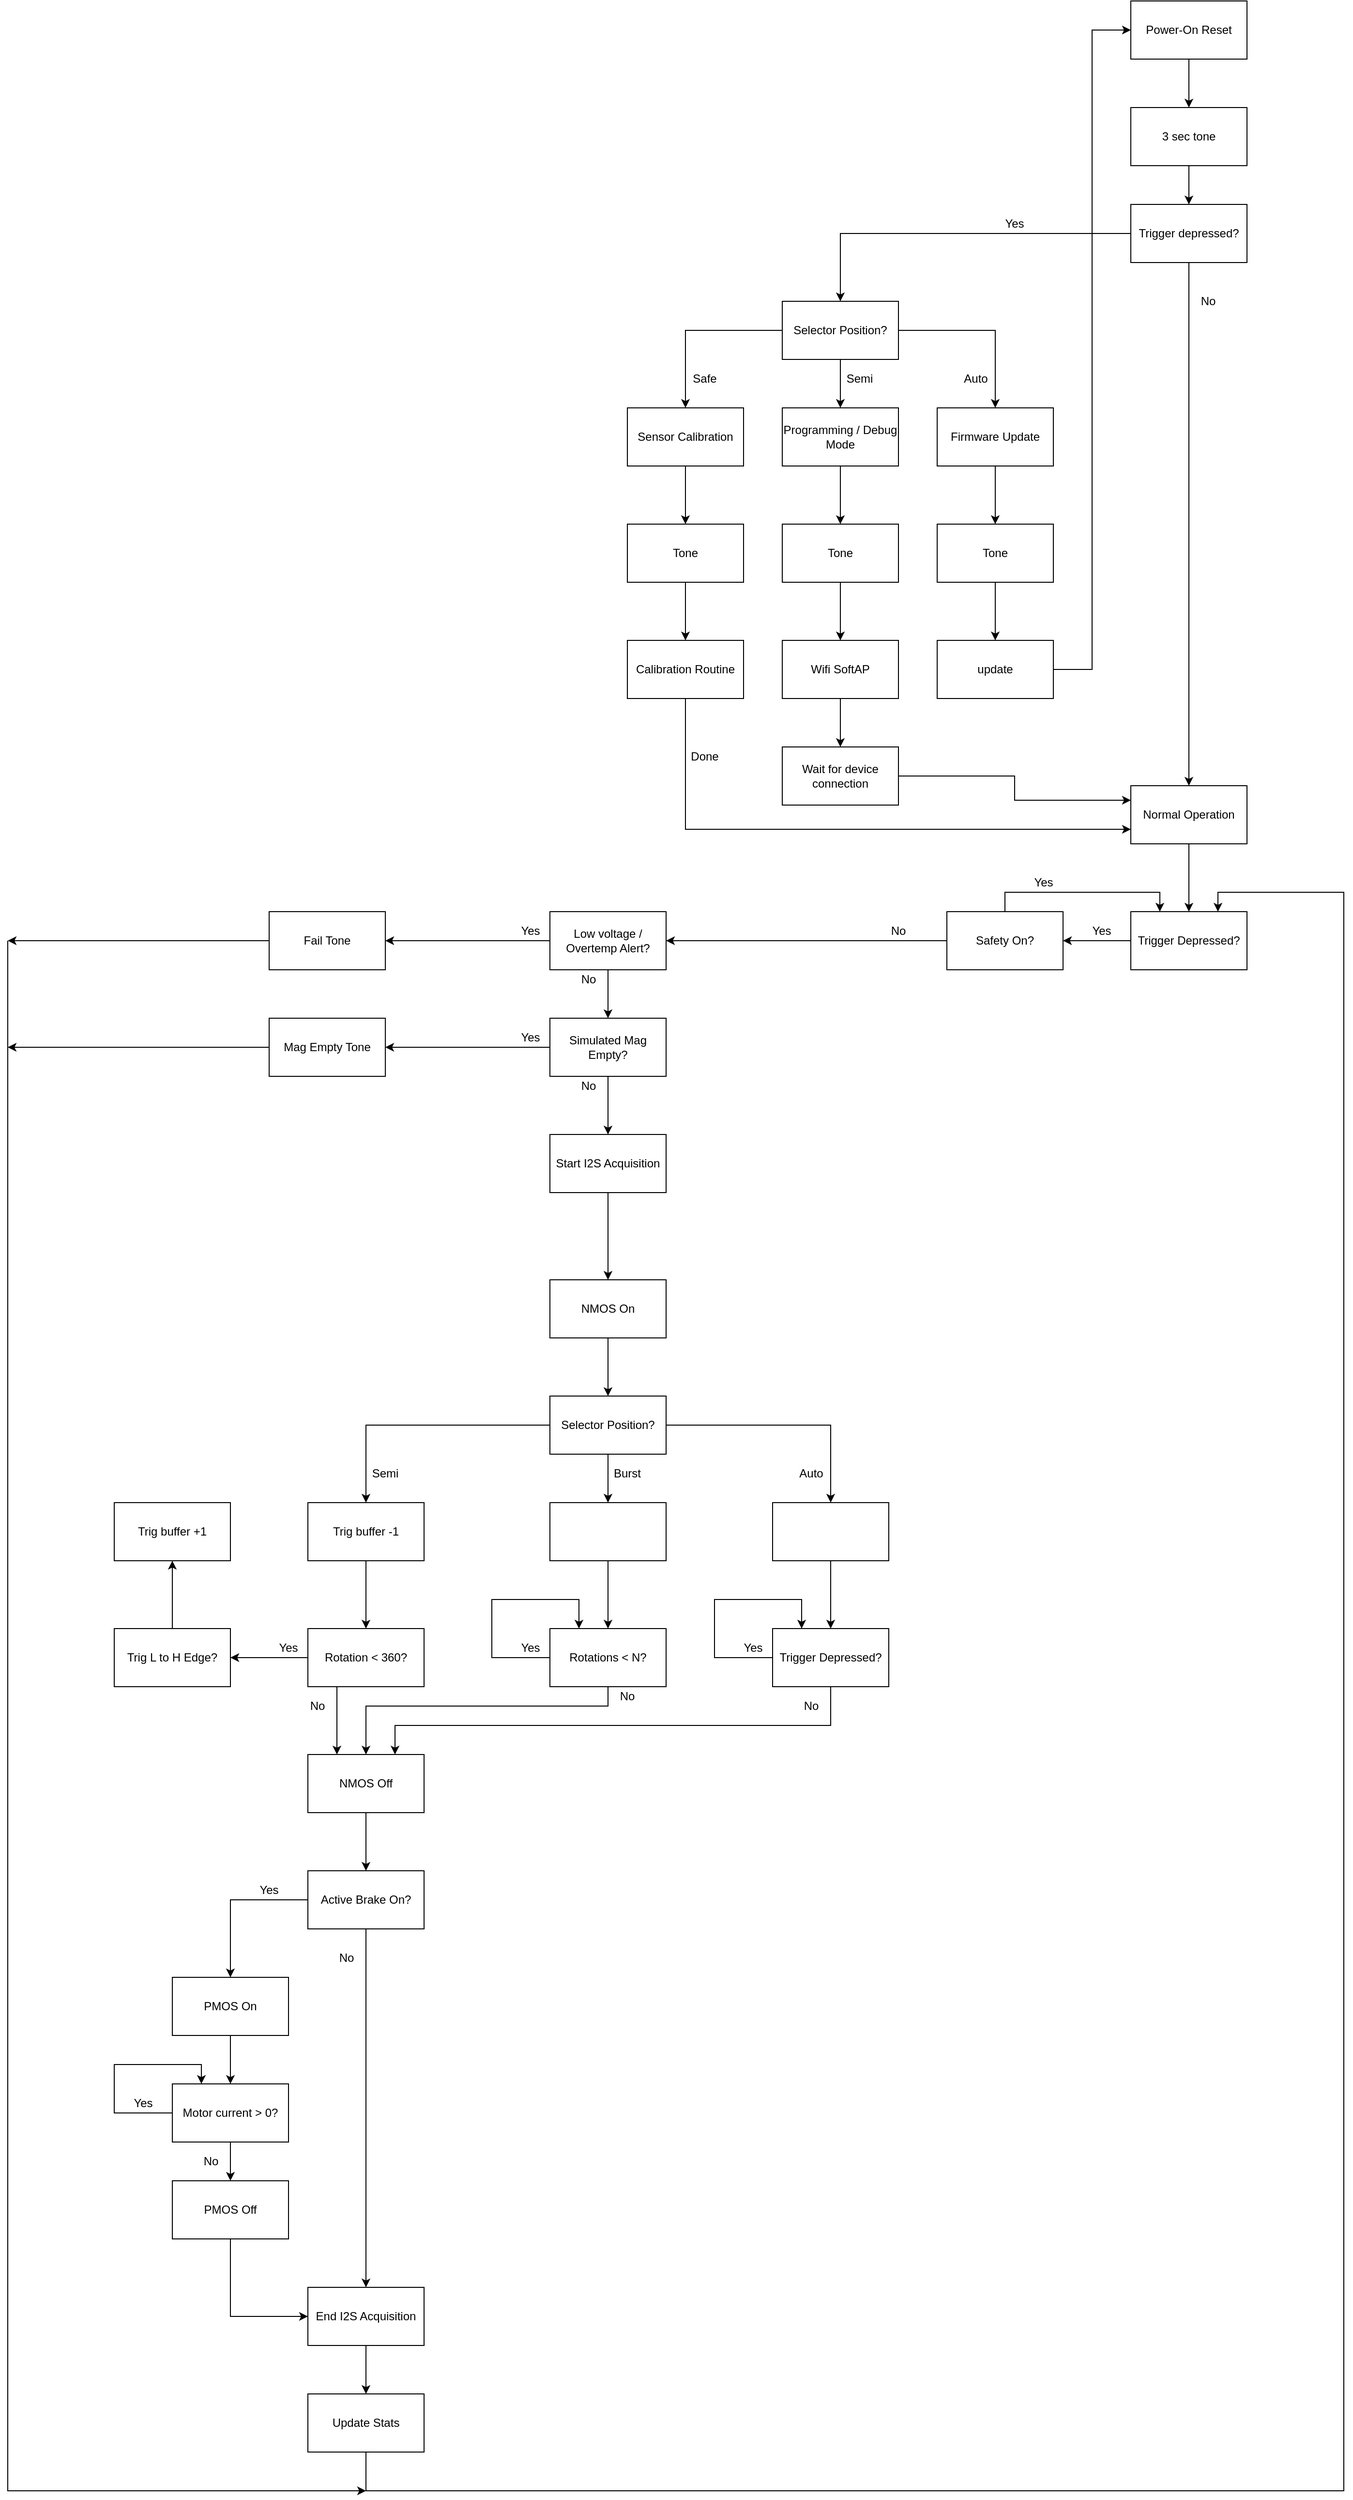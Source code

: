 <mxfile version="14.4.9" type="github">
  <diagram id="WMBPsuQFbYjYbgNdxT7f" name="Page-1">
    <mxGraphModel dx="2333" dy="793" grid="1" gridSize="10" guides="1" tooltips="1" connect="1" arrows="1" fold="1" page="1" pageScale="1" pageWidth="850" pageHeight="1100" math="0" shadow="0">
      <root>
        <mxCell id="0" />
        <mxCell id="1" parent="0" />
        <mxCell id="tKCWbL_69cfX9Ard-zvV-7" style="edgeStyle=orthogonalEdgeStyle;rounded=0;orthogonalLoop=1;jettySize=auto;html=1;exitX=0.5;exitY=1;exitDx=0;exitDy=0;entryX=0.5;entryY=0;entryDx=0;entryDy=0;" edge="1" parent="1" source="tKCWbL_69cfX9Ard-zvV-1" target="tKCWbL_69cfX9Ard-zvV-2">
          <mxGeometry relative="1" as="geometry" />
        </mxCell>
        <mxCell id="tKCWbL_69cfX9Ard-zvV-1" value="Power-On Reset" style="rounded=0;whiteSpace=wrap;html=1;" vertex="1" parent="1">
          <mxGeometry x="530" y="30" width="120" height="60" as="geometry" />
        </mxCell>
        <mxCell id="tKCWbL_69cfX9Ard-zvV-8" style="edgeStyle=orthogonalEdgeStyle;rounded=0;orthogonalLoop=1;jettySize=auto;html=1;exitX=0.5;exitY=1;exitDx=0;exitDy=0;entryX=0.5;entryY=0;entryDx=0;entryDy=0;" edge="1" parent="1" source="tKCWbL_69cfX9Ard-zvV-2" target="tKCWbL_69cfX9Ard-zvV-3">
          <mxGeometry relative="1" as="geometry" />
        </mxCell>
        <mxCell id="tKCWbL_69cfX9Ard-zvV-2" value="3 sec tone" style="rounded=0;whiteSpace=wrap;html=1;" vertex="1" parent="1">
          <mxGeometry x="530" y="140" width="120" height="60" as="geometry" />
        </mxCell>
        <mxCell id="tKCWbL_69cfX9Ard-zvV-15" style="edgeStyle=orthogonalEdgeStyle;rounded=0;orthogonalLoop=1;jettySize=auto;html=1;exitX=0;exitY=0.5;exitDx=0;exitDy=0;entryX=0.5;entryY=0;entryDx=0;entryDy=0;" edge="1" parent="1" source="tKCWbL_69cfX9Ard-zvV-3" target="tKCWbL_69cfX9Ard-zvV-11">
          <mxGeometry relative="1" as="geometry" />
        </mxCell>
        <mxCell id="tKCWbL_69cfX9Ard-zvV-42" style="edgeStyle=orthogonalEdgeStyle;rounded=0;orthogonalLoop=1;jettySize=auto;html=1;exitX=0.5;exitY=1;exitDx=0;exitDy=0;entryX=0.5;entryY=0;entryDx=0;entryDy=0;" edge="1" parent="1" source="tKCWbL_69cfX9Ard-zvV-3" target="tKCWbL_69cfX9Ard-zvV-4">
          <mxGeometry relative="1" as="geometry" />
        </mxCell>
        <mxCell id="tKCWbL_69cfX9Ard-zvV-3" value="Trigger depressed?" style="rounded=0;whiteSpace=wrap;html=1;" vertex="1" parent="1">
          <mxGeometry x="530" y="240" width="120" height="60" as="geometry" />
        </mxCell>
        <mxCell id="tKCWbL_69cfX9Ard-zvV-66" style="edgeStyle=orthogonalEdgeStyle;rounded=0;orthogonalLoop=1;jettySize=auto;html=1;exitX=0.5;exitY=1;exitDx=0;exitDy=0;entryX=0.5;entryY=0;entryDx=0;entryDy=0;" edge="1" parent="1" source="tKCWbL_69cfX9Ard-zvV-4" target="tKCWbL_69cfX9Ard-zvV-43">
          <mxGeometry relative="1" as="geometry" />
        </mxCell>
        <mxCell id="tKCWbL_69cfX9Ard-zvV-4" value="Normal Operation" style="rounded=0;whiteSpace=wrap;html=1;" vertex="1" parent="1">
          <mxGeometry x="530" y="840" width="120" height="60" as="geometry" />
        </mxCell>
        <mxCell id="tKCWbL_69cfX9Ard-zvV-40" style="edgeStyle=orthogonalEdgeStyle;rounded=0;orthogonalLoop=1;jettySize=auto;html=1;exitX=0.5;exitY=1;exitDx=0;exitDy=0;entryX=0.5;entryY=0;entryDx=0;entryDy=0;" edge="1" parent="1" source="tKCWbL_69cfX9Ard-zvV-5" target="tKCWbL_69cfX9Ard-zvV-24">
          <mxGeometry relative="1" as="geometry" />
        </mxCell>
        <mxCell id="tKCWbL_69cfX9Ard-zvV-5" value="Firmware Update" style="rounded=0;whiteSpace=wrap;html=1;" vertex="1" parent="1">
          <mxGeometry x="330" y="450" width="120" height="60" as="geometry" />
        </mxCell>
        <mxCell id="tKCWbL_69cfX9Ard-zvV-30" style="edgeStyle=orthogonalEdgeStyle;rounded=0;orthogonalLoop=1;jettySize=auto;html=1;exitX=0.5;exitY=1;exitDx=0;exitDy=0;entryX=0.5;entryY=0;entryDx=0;entryDy=0;" edge="1" parent="1" source="tKCWbL_69cfX9Ard-zvV-9" target="tKCWbL_69cfX9Ard-zvV-23">
          <mxGeometry relative="1" as="geometry" />
        </mxCell>
        <mxCell id="tKCWbL_69cfX9Ard-zvV-9" value="Programming / Debug Mode" style="rounded=0;whiteSpace=wrap;html=1;" vertex="1" parent="1">
          <mxGeometry x="170" y="450" width="120" height="60" as="geometry" />
        </mxCell>
        <mxCell id="tKCWbL_69cfX9Ard-zvV-26" style="edgeStyle=orthogonalEdgeStyle;rounded=0;orthogonalLoop=1;jettySize=auto;html=1;exitX=0.5;exitY=1;exitDx=0;exitDy=0;entryX=0.5;entryY=0;entryDx=0;entryDy=0;" edge="1" parent="1" source="tKCWbL_69cfX9Ard-zvV-10" target="tKCWbL_69cfX9Ard-zvV-22">
          <mxGeometry relative="1" as="geometry" />
        </mxCell>
        <mxCell id="tKCWbL_69cfX9Ard-zvV-10" value="Sensor Calibration" style="rounded=0;whiteSpace=wrap;html=1;" vertex="1" parent="1">
          <mxGeometry x="10" y="450" width="120" height="60" as="geometry" />
        </mxCell>
        <mxCell id="tKCWbL_69cfX9Ard-zvV-13" style="edgeStyle=orthogonalEdgeStyle;rounded=0;orthogonalLoop=1;jettySize=auto;html=1;exitX=0;exitY=0.5;exitDx=0;exitDy=0;entryX=0.5;entryY=0;entryDx=0;entryDy=0;" edge="1" parent="1" source="tKCWbL_69cfX9Ard-zvV-11" target="tKCWbL_69cfX9Ard-zvV-10">
          <mxGeometry relative="1" as="geometry" />
        </mxCell>
        <mxCell id="tKCWbL_69cfX9Ard-zvV-14" style="edgeStyle=orthogonalEdgeStyle;rounded=0;orthogonalLoop=1;jettySize=auto;html=1;exitX=0.5;exitY=1;exitDx=0;exitDy=0;" edge="1" parent="1" source="tKCWbL_69cfX9Ard-zvV-11" target="tKCWbL_69cfX9Ard-zvV-9">
          <mxGeometry relative="1" as="geometry" />
        </mxCell>
        <mxCell id="tKCWbL_69cfX9Ard-zvV-16" style="edgeStyle=orthogonalEdgeStyle;rounded=0;orthogonalLoop=1;jettySize=auto;html=1;exitX=1;exitY=0.5;exitDx=0;exitDy=0;entryX=0.5;entryY=0;entryDx=0;entryDy=0;" edge="1" parent="1" source="tKCWbL_69cfX9Ard-zvV-11" target="tKCWbL_69cfX9Ard-zvV-5">
          <mxGeometry relative="1" as="geometry" />
        </mxCell>
        <mxCell id="tKCWbL_69cfX9Ard-zvV-11" value="Selector Position?" style="rounded=0;whiteSpace=wrap;html=1;" vertex="1" parent="1">
          <mxGeometry x="170" y="340" width="120" height="60" as="geometry" />
        </mxCell>
        <mxCell id="tKCWbL_69cfX9Ard-zvV-17" value="Safe" style="text;html=1;strokeColor=none;fillColor=none;align=center;verticalAlign=middle;whiteSpace=wrap;rounded=0;" vertex="1" parent="1">
          <mxGeometry x="70" y="410" width="40" height="20" as="geometry" />
        </mxCell>
        <mxCell id="tKCWbL_69cfX9Ard-zvV-18" value="Semi" style="text;html=1;strokeColor=none;fillColor=none;align=center;verticalAlign=middle;whiteSpace=wrap;rounded=0;" vertex="1" parent="1">
          <mxGeometry x="230" y="410" width="40" height="20" as="geometry" />
        </mxCell>
        <mxCell id="tKCWbL_69cfX9Ard-zvV-19" value="Auto" style="text;html=1;strokeColor=none;fillColor=none;align=center;verticalAlign=middle;whiteSpace=wrap;rounded=0;" vertex="1" parent="1">
          <mxGeometry x="350" y="410" width="40" height="20" as="geometry" />
        </mxCell>
        <mxCell id="tKCWbL_69cfX9Ard-zvV-27" style="edgeStyle=orthogonalEdgeStyle;rounded=0;orthogonalLoop=1;jettySize=auto;html=1;exitX=0.5;exitY=1;exitDx=0;exitDy=0;entryX=0.5;entryY=0;entryDx=0;entryDy=0;" edge="1" parent="1" source="tKCWbL_69cfX9Ard-zvV-22" target="tKCWbL_69cfX9Ard-zvV-25">
          <mxGeometry relative="1" as="geometry" />
        </mxCell>
        <mxCell id="tKCWbL_69cfX9Ard-zvV-22" value="Tone" style="rounded=0;whiteSpace=wrap;html=1;" vertex="1" parent="1">
          <mxGeometry x="10" y="570" width="120" height="60" as="geometry" />
        </mxCell>
        <mxCell id="tKCWbL_69cfX9Ard-zvV-34" style="edgeStyle=orthogonalEdgeStyle;rounded=0;orthogonalLoop=1;jettySize=auto;html=1;exitX=0.5;exitY=1;exitDx=0;exitDy=0;entryX=0.5;entryY=0;entryDx=0;entryDy=0;" edge="1" parent="1" source="tKCWbL_69cfX9Ard-zvV-23" target="tKCWbL_69cfX9Ard-zvV-32">
          <mxGeometry relative="1" as="geometry" />
        </mxCell>
        <mxCell id="tKCWbL_69cfX9Ard-zvV-23" value="Tone" style="rounded=0;whiteSpace=wrap;html=1;" vertex="1" parent="1">
          <mxGeometry x="170" y="570" width="120" height="60" as="geometry" />
        </mxCell>
        <mxCell id="tKCWbL_69cfX9Ard-zvV-41" style="edgeStyle=orthogonalEdgeStyle;rounded=0;orthogonalLoop=1;jettySize=auto;html=1;exitX=0.5;exitY=1;exitDx=0;exitDy=0;" edge="1" parent="1" source="tKCWbL_69cfX9Ard-zvV-24" target="tKCWbL_69cfX9Ard-zvV-39">
          <mxGeometry relative="1" as="geometry" />
        </mxCell>
        <mxCell id="tKCWbL_69cfX9Ard-zvV-24" value="Tone" style="rounded=0;whiteSpace=wrap;html=1;" vertex="1" parent="1">
          <mxGeometry x="330" y="570" width="120" height="60" as="geometry" />
        </mxCell>
        <mxCell id="tKCWbL_69cfX9Ard-zvV-28" style="edgeStyle=orthogonalEdgeStyle;rounded=0;orthogonalLoop=1;jettySize=auto;html=1;exitX=0.5;exitY=1;exitDx=0;exitDy=0;entryX=0;entryY=0.75;entryDx=0;entryDy=0;" edge="1" parent="1" source="tKCWbL_69cfX9Ard-zvV-25" target="tKCWbL_69cfX9Ard-zvV-4">
          <mxGeometry relative="1" as="geometry" />
        </mxCell>
        <mxCell id="tKCWbL_69cfX9Ard-zvV-25" value="Calibration Routine" style="rounded=0;whiteSpace=wrap;html=1;" vertex="1" parent="1">
          <mxGeometry x="10" y="690" width="120" height="60" as="geometry" />
        </mxCell>
        <mxCell id="tKCWbL_69cfX9Ard-zvV-29" value="Done" style="text;html=1;strokeColor=none;fillColor=none;align=center;verticalAlign=middle;whiteSpace=wrap;rounded=0;" vertex="1" parent="1">
          <mxGeometry x="70" y="800" width="40" height="20" as="geometry" />
        </mxCell>
        <mxCell id="tKCWbL_69cfX9Ard-zvV-36" style="edgeStyle=orthogonalEdgeStyle;rounded=0;orthogonalLoop=1;jettySize=auto;html=1;exitX=0.5;exitY=1;exitDx=0;exitDy=0;" edge="1" parent="1" source="tKCWbL_69cfX9Ard-zvV-32" target="tKCWbL_69cfX9Ard-zvV-35">
          <mxGeometry relative="1" as="geometry" />
        </mxCell>
        <mxCell id="tKCWbL_69cfX9Ard-zvV-32" value="Wifi SoftAP" style="rounded=0;whiteSpace=wrap;html=1;" vertex="1" parent="1">
          <mxGeometry x="170" y="690" width="120" height="60" as="geometry" />
        </mxCell>
        <mxCell id="tKCWbL_69cfX9Ard-zvV-38" style="edgeStyle=orthogonalEdgeStyle;rounded=0;orthogonalLoop=1;jettySize=auto;html=1;exitX=1;exitY=0.5;exitDx=0;exitDy=0;entryX=0;entryY=0.25;entryDx=0;entryDy=0;" edge="1" parent="1" source="tKCWbL_69cfX9Ard-zvV-35" target="tKCWbL_69cfX9Ard-zvV-4">
          <mxGeometry relative="1" as="geometry" />
        </mxCell>
        <mxCell id="tKCWbL_69cfX9Ard-zvV-35" value="Wait for device connection" style="rounded=0;whiteSpace=wrap;html=1;" vertex="1" parent="1">
          <mxGeometry x="170" y="800" width="120" height="60" as="geometry" />
        </mxCell>
        <mxCell id="tKCWbL_69cfX9Ard-zvV-45" style="edgeStyle=orthogonalEdgeStyle;rounded=0;orthogonalLoop=1;jettySize=auto;html=1;exitX=1;exitY=0.5;exitDx=0;exitDy=0;entryX=0;entryY=0.5;entryDx=0;entryDy=0;" edge="1" parent="1" source="tKCWbL_69cfX9Ard-zvV-39" target="tKCWbL_69cfX9Ard-zvV-1">
          <mxGeometry relative="1" as="geometry" />
        </mxCell>
        <mxCell id="tKCWbL_69cfX9Ard-zvV-39" value="update" style="rounded=0;whiteSpace=wrap;html=1;" vertex="1" parent="1">
          <mxGeometry x="330" y="690" width="120" height="60" as="geometry" />
        </mxCell>
        <mxCell id="tKCWbL_69cfX9Ard-zvV-65" style="edgeStyle=orthogonalEdgeStyle;rounded=0;orthogonalLoop=1;jettySize=auto;html=1;exitX=0;exitY=0.5;exitDx=0;exitDy=0;entryX=1;entryY=0.5;entryDx=0;entryDy=0;" edge="1" parent="1" source="tKCWbL_69cfX9Ard-zvV-43" target="tKCWbL_69cfX9Ard-zvV-49">
          <mxGeometry relative="1" as="geometry" />
        </mxCell>
        <mxCell id="tKCWbL_69cfX9Ard-zvV-43" value="Trigger Depressed?" style="rounded=0;whiteSpace=wrap;html=1;" vertex="1" parent="1">
          <mxGeometry x="530" y="970" width="120" height="60" as="geometry" />
        </mxCell>
        <mxCell id="tKCWbL_69cfX9Ard-zvV-54" style="edgeStyle=orthogonalEdgeStyle;rounded=0;orthogonalLoop=1;jettySize=auto;html=1;exitX=1;exitY=0.5;exitDx=0;exitDy=0;" edge="1" parent="1" source="tKCWbL_69cfX9Ard-zvV-46" target="tKCWbL_69cfX9Ard-zvV-51">
          <mxGeometry relative="1" as="geometry" />
        </mxCell>
        <mxCell id="tKCWbL_69cfX9Ard-zvV-60" style="edgeStyle=orthogonalEdgeStyle;rounded=0;orthogonalLoop=1;jettySize=auto;html=1;exitX=0.5;exitY=1;exitDx=0;exitDy=0;entryX=0.5;entryY=0;entryDx=0;entryDy=0;" edge="1" parent="1" source="tKCWbL_69cfX9Ard-zvV-46" target="tKCWbL_69cfX9Ard-zvV-50">
          <mxGeometry relative="1" as="geometry" />
        </mxCell>
        <mxCell id="tKCWbL_69cfX9Ard-zvV-105" style="edgeStyle=orthogonalEdgeStyle;rounded=0;orthogonalLoop=1;jettySize=auto;html=1;exitX=0;exitY=0.5;exitDx=0;exitDy=0;entryX=0.5;entryY=0;entryDx=0;entryDy=0;" edge="1" parent="1" source="tKCWbL_69cfX9Ard-zvV-46" target="tKCWbL_69cfX9Ard-zvV-104">
          <mxGeometry relative="1" as="geometry" />
        </mxCell>
        <mxCell id="tKCWbL_69cfX9Ard-zvV-46" value="Selector Position?" style="rounded=0;whiteSpace=wrap;html=1;" vertex="1" parent="1">
          <mxGeometry x="-70" y="1470" width="120" height="60" as="geometry" />
        </mxCell>
        <mxCell id="tKCWbL_69cfX9Ard-zvV-47" value="Yes" style="text;html=1;strokeColor=none;fillColor=none;align=center;verticalAlign=middle;whiteSpace=wrap;rounded=0;" vertex="1" parent="1">
          <mxGeometry x="390" y="250" width="40" height="20" as="geometry" />
        </mxCell>
        <mxCell id="tKCWbL_69cfX9Ard-zvV-48" value="No" style="text;html=1;strokeColor=none;fillColor=none;align=center;verticalAlign=middle;whiteSpace=wrap;rounded=0;" vertex="1" parent="1">
          <mxGeometry x="590" y="330" width="40" height="20" as="geometry" />
        </mxCell>
        <mxCell id="tKCWbL_69cfX9Ard-zvV-68" style="edgeStyle=orthogonalEdgeStyle;rounded=0;orthogonalLoop=1;jettySize=auto;html=1;exitX=0.5;exitY=0;exitDx=0;exitDy=0;entryX=0.25;entryY=0;entryDx=0;entryDy=0;" edge="1" parent="1" source="tKCWbL_69cfX9Ard-zvV-49" target="tKCWbL_69cfX9Ard-zvV-43">
          <mxGeometry relative="1" as="geometry" />
        </mxCell>
        <mxCell id="tKCWbL_69cfX9Ard-zvV-130" style="edgeStyle=orthogonalEdgeStyle;rounded=0;orthogonalLoop=1;jettySize=auto;html=1;entryX=1;entryY=0.5;entryDx=0;entryDy=0;" edge="1" parent="1" source="tKCWbL_69cfX9Ard-zvV-49" target="tKCWbL_69cfX9Ard-zvV-129">
          <mxGeometry relative="1" as="geometry" />
        </mxCell>
        <mxCell id="tKCWbL_69cfX9Ard-zvV-49" value="Safety On?" style="rounded=0;whiteSpace=wrap;html=1;" vertex="1" parent="1">
          <mxGeometry x="340" y="970" width="120" height="60" as="geometry" />
        </mxCell>
        <mxCell id="tKCWbL_69cfX9Ard-zvV-109" style="edgeStyle=orthogonalEdgeStyle;rounded=0;orthogonalLoop=1;jettySize=auto;html=1;exitX=0.5;exitY=1;exitDx=0;exitDy=0;" edge="1" parent="1" source="tKCWbL_69cfX9Ard-zvV-50" target="tKCWbL_69cfX9Ard-zvV-108">
          <mxGeometry relative="1" as="geometry" />
        </mxCell>
        <mxCell id="tKCWbL_69cfX9Ard-zvV-50" value="" style="rounded=0;whiteSpace=wrap;html=1;" vertex="1" parent="1">
          <mxGeometry x="-70" y="1580" width="120" height="60" as="geometry" />
        </mxCell>
        <mxCell id="tKCWbL_69cfX9Ard-zvV-116" style="edgeStyle=orthogonalEdgeStyle;rounded=0;orthogonalLoop=1;jettySize=auto;html=1;exitX=0.5;exitY=1;exitDx=0;exitDy=0;" edge="1" parent="1" source="tKCWbL_69cfX9Ard-zvV-51" target="tKCWbL_69cfX9Ard-zvV-114">
          <mxGeometry relative="1" as="geometry" />
        </mxCell>
        <mxCell id="tKCWbL_69cfX9Ard-zvV-51" value="" style="rounded=0;whiteSpace=wrap;html=1;" vertex="1" parent="1">
          <mxGeometry x="160" y="1580" width="120" height="60" as="geometry" />
        </mxCell>
        <mxCell id="tKCWbL_69cfX9Ard-zvV-59" value="Auto" style="text;html=1;strokeColor=none;fillColor=none;align=center;verticalAlign=middle;whiteSpace=wrap;rounded=0;" vertex="1" parent="1">
          <mxGeometry x="180" y="1540" width="40" height="20" as="geometry" />
        </mxCell>
        <mxCell id="tKCWbL_69cfX9Ard-zvV-61" value="Burst" style="text;html=1;strokeColor=none;fillColor=none;align=center;verticalAlign=middle;whiteSpace=wrap;rounded=0;" vertex="1" parent="1">
          <mxGeometry x="-10" y="1540" width="40" height="20" as="geometry" />
        </mxCell>
        <mxCell id="tKCWbL_69cfX9Ard-zvV-113" style="edgeStyle=orthogonalEdgeStyle;rounded=0;orthogonalLoop=1;jettySize=auto;html=1;exitX=0.25;exitY=1;exitDx=0;exitDy=0;entryX=0.25;entryY=0;entryDx=0;entryDy=0;" edge="1" parent="1" source="tKCWbL_69cfX9Ard-zvV-62" target="tKCWbL_69cfX9Ard-zvV-84">
          <mxGeometry relative="1" as="geometry" />
        </mxCell>
        <mxCell id="tKCWbL_69cfX9Ard-zvV-148" style="edgeStyle=orthogonalEdgeStyle;rounded=0;orthogonalLoop=1;jettySize=auto;html=1;entryX=1;entryY=0.5;entryDx=0;entryDy=0;" edge="1" parent="1" source="tKCWbL_69cfX9Ard-zvV-62" target="tKCWbL_69cfX9Ard-zvV-147">
          <mxGeometry relative="1" as="geometry" />
        </mxCell>
        <mxCell id="tKCWbL_69cfX9Ard-zvV-62" value="Rotation &amp;lt; 360?" style="rounded=0;whiteSpace=wrap;html=1;" vertex="1" parent="1">
          <mxGeometry x="-320" y="1710" width="120" height="60" as="geometry" />
        </mxCell>
        <mxCell id="tKCWbL_69cfX9Ard-zvV-64" value="No" style="text;html=1;strokeColor=none;fillColor=none;align=center;verticalAlign=middle;whiteSpace=wrap;rounded=0;" vertex="1" parent="1">
          <mxGeometry x="270" y="980" width="40" height="20" as="geometry" />
        </mxCell>
        <mxCell id="tKCWbL_69cfX9Ard-zvV-69" value="Yes" style="text;html=1;strokeColor=none;fillColor=none;align=center;verticalAlign=middle;whiteSpace=wrap;rounded=0;" vertex="1" parent="1">
          <mxGeometry x="420" y="930" width="40" height="20" as="geometry" />
        </mxCell>
        <mxCell id="tKCWbL_69cfX9Ard-zvV-70" value="Yes" style="text;html=1;strokeColor=none;fillColor=none;align=center;verticalAlign=middle;whiteSpace=wrap;rounded=0;" vertex="1" parent="1">
          <mxGeometry x="480" y="980" width="40" height="20" as="geometry" />
        </mxCell>
        <mxCell id="tKCWbL_69cfX9Ard-zvV-102" style="edgeStyle=orthogonalEdgeStyle;rounded=0;orthogonalLoop=1;jettySize=auto;html=1;entryX=0.5;entryY=0;entryDx=0;entryDy=0;" edge="1" parent="1" source="tKCWbL_69cfX9Ard-zvV-71" target="tKCWbL_69cfX9Ard-zvV-72">
          <mxGeometry relative="1" as="geometry" />
        </mxCell>
        <mxCell id="tKCWbL_69cfX9Ard-zvV-71" value="Start I2S Acquisition" style="rounded=0;whiteSpace=wrap;html=1;" vertex="1" parent="1">
          <mxGeometry x="-70" y="1200" width="120" height="60" as="geometry" />
        </mxCell>
        <mxCell id="tKCWbL_69cfX9Ard-zvV-106" style="edgeStyle=orthogonalEdgeStyle;rounded=0;orthogonalLoop=1;jettySize=auto;html=1;entryX=0.5;entryY=0;entryDx=0;entryDy=0;" edge="1" parent="1" source="tKCWbL_69cfX9Ard-zvV-72" target="tKCWbL_69cfX9Ard-zvV-46">
          <mxGeometry relative="1" as="geometry" />
        </mxCell>
        <mxCell id="tKCWbL_69cfX9Ard-zvV-72" value="NMOS On" style="rounded=0;whiteSpace=wrap;html=1;" vertex="1" parent="1">
          <mxGeometry x="-70" y="1350" width="120" height="60" as="geometry" />
        </mxCell>
        <mxCell id="tKCWbL_69cfX9Ard-zvV-74" value="Semi" style="text;html=1;strokeColor=none;fillColor=none;align=center;verticalAlign=middle;whiteSpace=wrap;rounded=0;" vertex="1" parent="1">
          <mxGeometry x="-260" y="1540" width="40" height="20" as="geometry" />
        </mxCell>
        <mxCell id="tKCWbL_69cfX9Ard-zvV-76" value="Yes" style="text;html=1;strokeColor=none;fillColor=none;align=center;verticalAlign=middle;whiteSpace=wrap;rounded=0;" vertex="1" parent="1">
          <mxGeometry x="-360" y="1720" width="40" height="20" as="geometry" />
        </mxCell>
        <mxCell id="tKCWbL_69cfX9Ard-zvV-77" value="No" style="text;html=1;strokeColor=none;fillColor=none;align=center;verticalAlign=middle;whiteSpace=wrap;rounded=0;" vertex="1" parent="1">
          <mxGeometry x="-330" y="1780" width="40" height="20" as="geometry" />
        </mxCell>
        <mxCell id="tKCWbL_69cfX9Ard-zvV-82" style="edgeStyle=orthogonalEdgeStyle;rounded=0;orthogonalLoop=1;jettySize=auto;html=1;exitX=0;exitY=0.5;exitDx=0;exitDy=0;" edge="1" parent="1" source="tKCWbL_69cfX9Ard-zvV-79" target="tKCWbL_69cfX9Ard-zvV-81">
          <mxGeometry relative="1" as="geometry" />
        </mxCell>
        <mxCell id="tKCWbL_69cfX9Ard-zvV-118" style="edgeStyle=orthogonalEdgeStyle;rounded=0;orthogonalLoop=1;jettySize=auto;html=1;exitX=0.5;exitY=1;exitDx=0;exitDy=0;entryX=0.5;entryY=0;entryDx=0;entryDy=0;" edge="1" parent="1" source="tKCWbL_69cfX9Ard-zvV-79" target="tKCWbL_69cfX9Ard-zvV-96">
          <mxGeometry relative="1" as="geometry" />
        </mxCell>
        <mxCell id="tKCWbL_69cfX9Ard-zvV-79" value="Active Brake On?" style="rounded=0;whiteSpace=wrap;html=1;" vertex="1" parent="1">
          <mxGeometry x="-320" y="1960" width="120" height="60" as="geometry" />
        </mxCell>
        <mxCell id="tKCWbL_69cfX9Ard-zvV-90" style="edgeStyle=orthogonalEdgeStyle;rounded=0;orthogonalLoop=1;jettySize=auto;html=1;exitX=0.5;exitY=1;exitDx=0;exitDy=0;entryX=0.5;entryY=0;entryDx=0;entryDy=0;" edge="1" parent="1" source="tKCWbL_69cfX9Ard-zvV-81" target="tKCWbL_69cfX9Ard-zvV-87">
          <mxGeometry relative="1" as="geometry" />
        </mxCell>
        <mxCell id="tKCWbL_69cfX9Ard-zvV-81" value="PMOS On" style="rounded=0;whiteSpace=wrap;html=1;" vertex="1" parent="1">
          <mxGeometry x="-460" y="2070" width="120" height="60" as="geometry" />
        </mxCell>
        <mxCell id="tKCWbL_69cfX9Ard-zvV-83" value="Yes" style="text;html=1;strokeColor=none;fillColor=none;align=center;verticalAlign=middle;whiteSpace=wrap;rounded=0;" vertex="1" parent="1">
          <mxGeometry x="-380" y="1970" width="40" height="20" as="geometry" />
        </mxCell>
        <mxCell id="tKCWbL_69cfX9Ard-zvV-86" style="edgeStyle=orthogonalEdgeStyle;rounded=0;orthogonalLoop=1;jettySize=auto;html=1;exitX=0.5;exitY=1;exitDx=0;exitDy=0;" edge="1" parent="1" source="tKCWbL_69cfX9Ard-zvV-84" target="tKCWbL_69cfX9Ard-zvV-79">
          <mxGeometry relative="1" as="geometry" />
        </mxCell>
        <mxCell id="tKCWbL_69cfX9Ard-zvV-84" value="NMOS Off" style="rounded=0;whiteSpace=wrap;html=1;" vertex="1" parent="1">
          <mxGeometry x="-320" y="1840" width="120" height="60" as="geometry" />
        </mxCell>
        <mxCell id="tKCWbL_69cfX9Ard-zvV-88" style="edgeStyle=orthogonalEdgeStyle;rounded=0;orthogonalLoop=1;jettySize=auto;html=1;exitX=0;exitY=0.5;exitDx=0;exitDy=0;entryX=0.25;entryY=0;entryDx=0;entryDy=0;" edge="1" parent="1" source="tKCWbL_69cfX9Ard-zvV-87" target="tKCWbL_69cfX9Ard-zvV-87">
          <mxGeometry relative="1" as="geometry">
            <mxPoint x="-450" y="2160" as="targetPoint" />
            <Array as="points">
              <mxPoint x="-520" y="2210" />
              <mxPoint x="-520" y="2160" />
              <mxPoint x="-430" y="2160" />
            </Array>
          </mxGeometry>
        </mxCell>
        <mxCell id="tKCWbL_69cfX9Ard-zvV-95" style="edgeStyle=orthogonalEdgeStyle;rounded=0;orthogonalLoop=1;jettySize=auto;html=1;exitX=0.5;exitY=1;exitDx=0;exitDy=0;" edge="1" parent="1" source="tKCWbL_69cfX9Ard-zvV-87" target="tKCWbL_69cfX9Ard-zvV-94">
          <mxGeometry relative="1" as="geometry" />
        </mxCell>
        <mxCell id="tKCWbL_69cfX9Ard-zvV-87" value="Motor current &amp;gt; 0?" style="rounded=0;whiteSpace=wrap;html=1;" vertex="1" parent="1">
          <mxGeometry x="-460" y="2180" width="120" height="60" as="geometry" />
        </mxCell>
        <mxCell id="tKCWbL_69cfX9Ard-zvV-89" value="Yes" style="text;html=1;strokeColor=none;fillColor=none;align=center;verticalAlign=middle;whiteSpace=wrap;rounded=0;" vertex="1" parent="1">
          <mxGeometry x="-510" y="2190" width="40" height="20" as="geometry" />
        </mxCell>
        <mxCell id="tKCWbL_69cfX9Ard-zvV-92" value="No" style="text;html=1;strokeColor=none;fillColor=none;align=center;verticalAlign=middle;whiteSpace=wrap;rounded=0;" vertex="1" parent="1">
          <mxGeometry x="-300" y="2040" width="40" height="20" as="geometry" />
        </mxCell>
        <mxCell id="tKCWbL_69cfX9Ard-zvV-93" value="No" style="text;html=1;strokeColor=none;fillColor=none;align=center;verticalAlign=middle;whiteSpace=wrap;rounded=0;" vertex="1" parent="1">
          <mxGeometry x="-440" y="2250" width="40" height="20" as="geometry" />
        </mxCell>
        <mxCell id="tKCWbL_69cfX9Ard-zvV-117" style="edgeStyle=orthogonalEdgeStyle;rounded=0;orthogonalLoop=1;jettySize=auto;html=1;exitX=0.5;exitY=1;exitDx=0;exitDy=0;entryX=0;entryY=0.5;entryDx=0;entryDy=0;" edge="1" parent="1" source="tKCWbL_69cfX9Ard-zvV-94" target="tKCWbL_69cfX9Ard-zvV-96">
          <mxGeometry relative="1" as="geometry" />
        </mxCell>
        <mxCell id="tKCWbL_69cfX9Ard-zvV-94" value="PMOS Off" style="rounded=0;whiteSpace=wrap;html=1;" vertex="1" parent="1">
          <mxGeometry x="-460" y="2280" width="120" height="60" as="geometry" />
        </mxCell>
        <mxCell id="tKCWbL_69cfX9Ard-zvV-99" style="edgeStyle=orthogonalEdgeStyle;rounded=0;orthogonalLoop=1;jettySize=auto;html=1;exitX=0.5;exitY=1;exitDx=0;exitDy=0;entryX=0.5;entryY=0;entryDx=0;entryDy=0;" edge="1" parent="1" source="tKCWbL_69cfX9Ard-zvV-96" target="tKCWbL_69cfX9Ard-zvV-98">
          <mxGeometry relative="1" as="geometry" />
        </mxCell>
        <mxCell id="tKCWbL_69cfX9Ard-zvV-96" value="End I2S Acquisition" style="rounded=0;whiteSpace=wrap;html=1;" vertex="1" parent="1">
          <mxGeometry x="-320" y="2390" width="120" height="60" as="geometry" />
        </mxCell>
        <mxCell id="tKCWbL_69cfX9Ard-zvV-127" style="edgeStyle=orthogonalEdgeStyle;rounded=0;orthogonalLoop=1;jettySize=auto;html=1;entryX=0.75;entryY=0;entryDx=0;entryDy=0;" edge="1" parent="1" source="tKCWbL_69cfX9Ard-zvV-98" target="tKCWbL_69cfX9Ard-zvV-43">
          <mxGeometry relative="1" as="geometry">
            <mxPoint x="730" y="950" as="targetPoint" />
            <Array as="points">
              <mxPoint x="-260" y="2600" />
              <mxPoint x="750" y="2600" />
              <mxPoint x="750" y="950" />
              <mxPoint x="620" y="950" />
            </Array>
          </mxGeometry>
        </mxCell>
        <mxCell id="tKCWbL_69cfX9Ard-zvV-98" value="Update Stats" style="rounded=0;whiteSpace=wrap;html=1;" vertex="1" parent="1">
          <mxGeometry x="-320" y="2500" width="120" height="60" as="geometry" />
        </mxCell>
        <mxCell id="tKCWbL_69cfX9Ard-zvV-107" style="edgeStyle=orthogonalEdgeStyle;rounded=0;orthogonalLoop=1;jettySize=auto;html=1;exitX=0.5;exitY=1;exitDx=0;exitDy=0;entryX=0.5;entryY=0;entryDx=0;entryDy=0;" edge="1" parent="1" source="tKCWbL_69cfX9Ard-zvV-104" target="tKCWbL_69cfX9Ard-zvV-62">
          <mxGeometry relative="1" as="geometry" />
        </mxCell>
        <mxCell id="tKCWbL_69cfX9Ard-zvV-104" value="Trig buffer -1" style="rounded=0;whiteSpace=wrap;html=1;" vertex="1" parent="1">
          <mxGeometry x="-320" y="1580" width="120" height="60" as="geometry" />
        </mxCell>
        <mxCell id="tKCWbL_69cfX9Ard-zvV-112" style="edgeStyle=orthogonalEdgeStyle;rounded=0;orthogonalLoop=1;jettySize=auto;html=1;exitX=0.5;exitY=1;exitDx=0;exitDy=0;entryX=0.5;entryY=0;entryDx=0;entryDy=0;" edge="1" parent="1" source="tKCWbL_69cfX9Ard-zvV-108" target="tKCWbL_69cfX9Ard-zvV-84">
          <mxGeometry relative="1" as="geometry">
            <Array as="points">
              <mxPoint x="-10" y="1790" />
              <mxPoint x="-260" y="1790" />
            </Array>
          </mxGeometry>
        </mxCell>
        <mxCell id="tKCWbL_69cfX9Ard-zvV-122" style="edgeStyle=orthogonalEdgeStyle;rounded=0;orthogonalLoop=1;jettySize=auto;html=1;exitX=0;exitY=0.5;exitDx=0;exitDy=0;entryX=0.25;entryY=0;entryDx=0;entryDy=0;" edge="1" parent="1" source="tKCWbL_69cfX9Ard-zvV-108" target="tKCWbL_69cfX9Ard-zvV-108">
          <mxGeometry relative="1" as="geometry">
            <mxPoint x="-40" y="1700" as="targetPoint" />
            <Array as="points">
              <mxPoint x="-130" y="1740" />
              <mxPoint x="-130" y="1680" />
              <mxPoint x="-40" y="1680" />
            </Array>
          </mxGeometry>
        </mxCell>
        <mxCell id="tKCWbL_69cfX9Ard-zvV-108" value="Rotations &amp;lt; N?" style="rounded=0;whiteSpace=wrap;html=1;" vertex="1" parent="1">
          <mxGeometry x="-70" y="1710" width="120" height="60" as="geometry" />
        </mxCell>
        <mxCell id="tKCWbL_69cfX9Ard-zvV-115" style="edgeStyle=orthogonalEdgeStyle;rounded=0;orthogonalLoop=1;jettySize=auto;html=1;entryX=0.75;entryY=0;entryDx=0;entryDy=0;" edge="1" parent="1" source="tKCWbL_69cfX9Ard-zvV-114" target="tKCWbL_69cfX9Ard-zvV-84">
          <mxGeometry relative="1" as="geometry">
            <mxPoint x="100" y="1840" as="targetPoint" />
            <Array as="points">
              <mxPoint x="150" y="1810" />
              <mxPoint x="-140" y="1810" />
            </Array>
          </mxGeometry>
        </mxCell>
        <mxCell id="tKCWbL_69cfX9Ard-zvV-123" style="edgeStyle=orthogonalEdgeStyle;rounded=0;orthogonalLoop=1;jettySize=auto;html=1;entryX=0.25;entryY=0;entryDx=0;entryDy=0;" edge="1" parent="1" source="tKCWbL_69cfX9Ard-zvV-114" target="tKCWbL_69cfX9Ard-zvV-114">
          <mxGeometry relative="1" as="geometry">
            <mxPoint x="150" y="1690" as="targetPoint" />
            <Array as="points">
              <mxPoint x="100" y="1740" />
              <mxPoint x="100" y="1680" />
              <mxPoint x="190" y="1680" />
            </Array>
          </mxGeometry>
        </mxCell>
        <mxCell id="tKCWbL_69cfX9Ard-zvV-114" value="Trigger Depressed?" style="rounded=0;whiteSpace=wrap;html=1;" vertex="1" parent="1">
          <mxGeometry x="160" y="1710" width="120" height="60" as="geometry" />
        </mxCell>
        <mxCell id="tKCWbL_69cfX9Ard-zvV-120" value="Yes" style="text;html=1;strokeColor=none;fillColor=none;align=center;verticalAlign=middle;whiteSpace=wrap;rounded=0;" vertex="1" parent="1">
          <mxGeometry x="120" y="1720" width="40" height="20" as="geometry" />
        </mxCell>
        <mxCell id="tKCWbL_69cfX9Ard-zvV-121" value="No" style="text;html=1;strokeColor=none;fillColor=none;align=center;verticalAlign=middle;whiteSpace=wrap;rounded=0;" vertex="1" parent="1">
          <mxGeometry x="-10" y="1770" width="40" height="20" as="geometry" />
        </mxCell>
        <mxCell id="tKCWbL_69cfX9Ard-zvV-124" value="Yes" style="text;html=1;strokeColor=none;fillColor=none;align=center;verticalAlign=middle;whiteSpace=wrap;rounded=0;" vertex="1" parent="1">
          <mxGeometry x="-110" y="1720" width="40" height="20" as="geometry" />
        </mxCell>
        <mxCell id="tKCWbL_69cfX9Ard-zvV-125" value="No" style="text;html=1;strokeColor=none;fillColor=none;align=center;verticalAlign=middle;whiteSpace=wrap;rounded=0;" vertex="1" parent="1">
          <mxGeometry x="180" y="1780" width="40" height="20" as="geometry" />
        </mxCell>
        <mxCell id="tKCWbL_69cfX9Ard-zvV-133" style="edgeStyle=orthogonalEdgeStyle;rounded=0;orthogonalLoop=1;jettySize=auto;html=1;" edge="1" parent="1" source="tKCWbL_69cfX9Ard-zvV-129">
          <mxGeometry relative="1" as="geometry">
            <mxPoint x="-240" y="1000" as="targetPoint" />
          </mxGeometry>
        </mxCell>
        <mxCell id="tKCWbL_69cfX9Ard-zvV-137" style="edgeStyle=orthogonalEdgeStyle;rounded=0;orthogonalLoop=1;jettySize=auto;html=1;entryX=0.5;entryY=0;entryDx=0;entryDy=0;" edge="1" parent="1" source="tKCWbL_69cfX9Ard-zvV-129" target="tKCWbL_69cfX9Ard-zvV-135">
          <mxGeometry relative="1" as="geometry" />
        </mxCell>
        <mxCell id="tKCWbL_69cfX9Ard-zvV-129" value="Low voltage / Overtemp Alert?" style="rounded=0;whiteSpace=wrap;html=1;" vertex="1" parent="1">
          <mxGeometry x="-70" y="970" width="120" height="60" as="geometry" />
        </mxCell>
        <mxCell id="tKCWbL_69cfX9Ard-zvV-132" value="No" style="text;html=1;strokeColor=none;fillColor=none;align=center;verticalAlign=middle;whiteSpace=wrap;rounded=0;" vertex="1" parent="1">
          <mxGeometry x="-50" y="1030" width="40" height="20" as="geometry" />
        </mxCell>
        <mxCell id="tKCWbL_69cfX9Ard-zvV-143" style="edgeStyle=orthogonalEdgeStyle;rounded=0;orthogonalLoop=1;jettySize=auto;html=1;" edge="1" parent="1" source="tKCWbL_69cfX9Ard-zvV-134">
          <mxGeometry relative="1" as="geometry">
            <mxPoint x="-630" y="1000" as="targetPoint" />
          </mxGeometry>
        </mxCell>
        <mxCell id="tKCWbL_69cfX9Ard-zvV-134" value="Fail Tone" style="rounded=0;whiteSpace=wrap;html=1;" vertex="1" parent="1">
          <mxGeometry x="-360" y="970" width="120" height="60" as="geometry" />
        </mxCell>
        <mxCell id="tKCWbL_69cfX9Ard-zvV-136" style="edgeStyle=orthogonalEdgeStyle;rounded=0;orthogonalLoop=1;jettySize=auto;html=1;entryX=0.5;entryY=0;entryDx=0;entryDy=0;" edge="1" parent="1" source="tKCWbL_69cfX9Ard-zvV-135" target="tKCWbL_69cfX9Ard-zvV-71">
          <mxGeometry relative="1" as="geometry" />
        </mxCell>
        <mxCell id="tKCWbL_69cfX9Ard-zvV-141" style="edgeStyle=orthogonalEdgeStyle;rounded=0;orthogonalLoop=1;jettySize=auto;html=1;entryX=1;entryY=0.5;entryDx=0;entryDy=0;" edge="1" parent="1" source="tKCWbL_69cfX9Ard-zvV-135" target="tKCWbL_69cfX9Ard-zvV-140">
          <mxGeometry relative="1" as="geometry" />
        </mxCell>
        <mxCell id="tKCWbL_69cfX9Ard-zvV-135" value="Simulated Mag&lt;br&gt;Empty?" style="rounded=0;whiteSpace=wrap;html=1;" vertex="1" parent="1">
          <mxGeometry x="-70" y="1080" width="120" height="60" as="geometry" />
        </mxCell>
        <mxCell id="tKCWbL_69cfX9Ard-zvV-138" value="Yes" style="text;html=1;strokeColor=none;fillColor=none;align=center;verticalAlign=middle;whiteSpace=wrap;rounded=0;" vertex="1" parent="1">
          <mxGeometry x="-110" y="980" width="40" height="20" as="geometry" />
        </mxCell>
        <mxCell id="tKCWbL_69cfX9Ard-zvV-139" value="No" style="text;html=1;strokeColor=none;fillColor=none;align=center;verticalAlign=middle;whiteSpace=wrap;rounded=0;" vertex="1" parent="1">
          <mxGeometry x="-50" y="1140" width="40" height="20" as="geometry" />
        </mxCell>
        <mxCell id="tKCWbL_69cfX9Ard-zvV-142" style="edgeStyle=orthogonalEdgeStyle;rounded=0;orthogonalLoop=1;jettySize=auto;html=1;" edge="1" parent="1">
          <mxGeometry relative="1" as="geometry">
            <mxPoint x="-260" y="2600" as="targetPoint" />
            <mxPoint x="-630" y="1000" as="sourcePoint" />
            <Array as="points">
              <mxPoint x="-630" y="1110" />
              <mxPoint x="-630" y="2600" />
              <mxPoint x="-320" y="2600" />
            </Array>
          </mxGeometry>
        </mxCell>
        <mxCell id="tKCWbL_69cfX9Ard-zvV-144" style="edgeStyle=orthogonalEdgeStyle;rounded=0;orthogonalLoop=1;jettySize=auto;html=1;" edge="1" parent="1" source="tKCWbL_69cfX9Ard-zvV-140">
          <mxGeometry relative="1" as="geometry">
            <mxPoint x="-630" y="1110" as="targetPoint" />
          </mxGeometry>
        </mxCell>
        <mxCell id="tKCWbL_69cfX9Ard-zvV-140" value="Mag Empty Tone" style="rounded=0;whiteSpace=wrap;html=1;" vertex="1" parent="1">
          <mxGeometry x="-360" y="1080" width="120" height="60" as="geometry" />
        </mxCell>
        <mxCell id="tKCWbL_69cfX9Ard-zvV-145" value="Yes" style="text;html=1;strokeColor=none;fillColor=none;align=center;verticalAlign=middle;whiteSpace=wrap;rounded=0;" vertex="1" parent="1">
          <mxGeometry x="-110" y="1090" width="40" height="20" as="geometry" />
        </mxCell>
        <mxCell id="tKCWbL_69cfX9Ard-zvV-151" style="edgeStyle=orthogonalEdgeStyle;rounded=0;orthogonalLoop=1;jettySize=auto;html=1;entryX=0.5;entryY=1;entryDx=0;entryDy=0;" edge="1" parent="1" source="tKCWbL_69cfX9Ard-zvV-147" target="tKCWbL_69cfX9Ard-zvV-149">
          <mxGeometry relative="1" as="geometry" />
        </mxCell>
        <mxCell id="tKCWbL_69cfX9Ard-zvV-147" value="Trig L to H Edge?" style="rounded=0;whiteSpace=wrap;html=1;" vertex="1" parent="1">
          <mxGeometry x="-520" y="1710" width="120" height="60" as="geometry" />
        </mxCell>
        <mxCell id="tKCWbL_69cfX9Ard-zvV-149" value="Trig buffer +1" style="rounded=0;whiteSpace=wrap;html=1;" vertex="1" parent="1">
          <mxGeometry x="-520" y="1580" width="120" height="60" as="geometry" />
        </mxCell>
      </root>
    </mxGraphModel>
  </diagram>
</mxfile>
